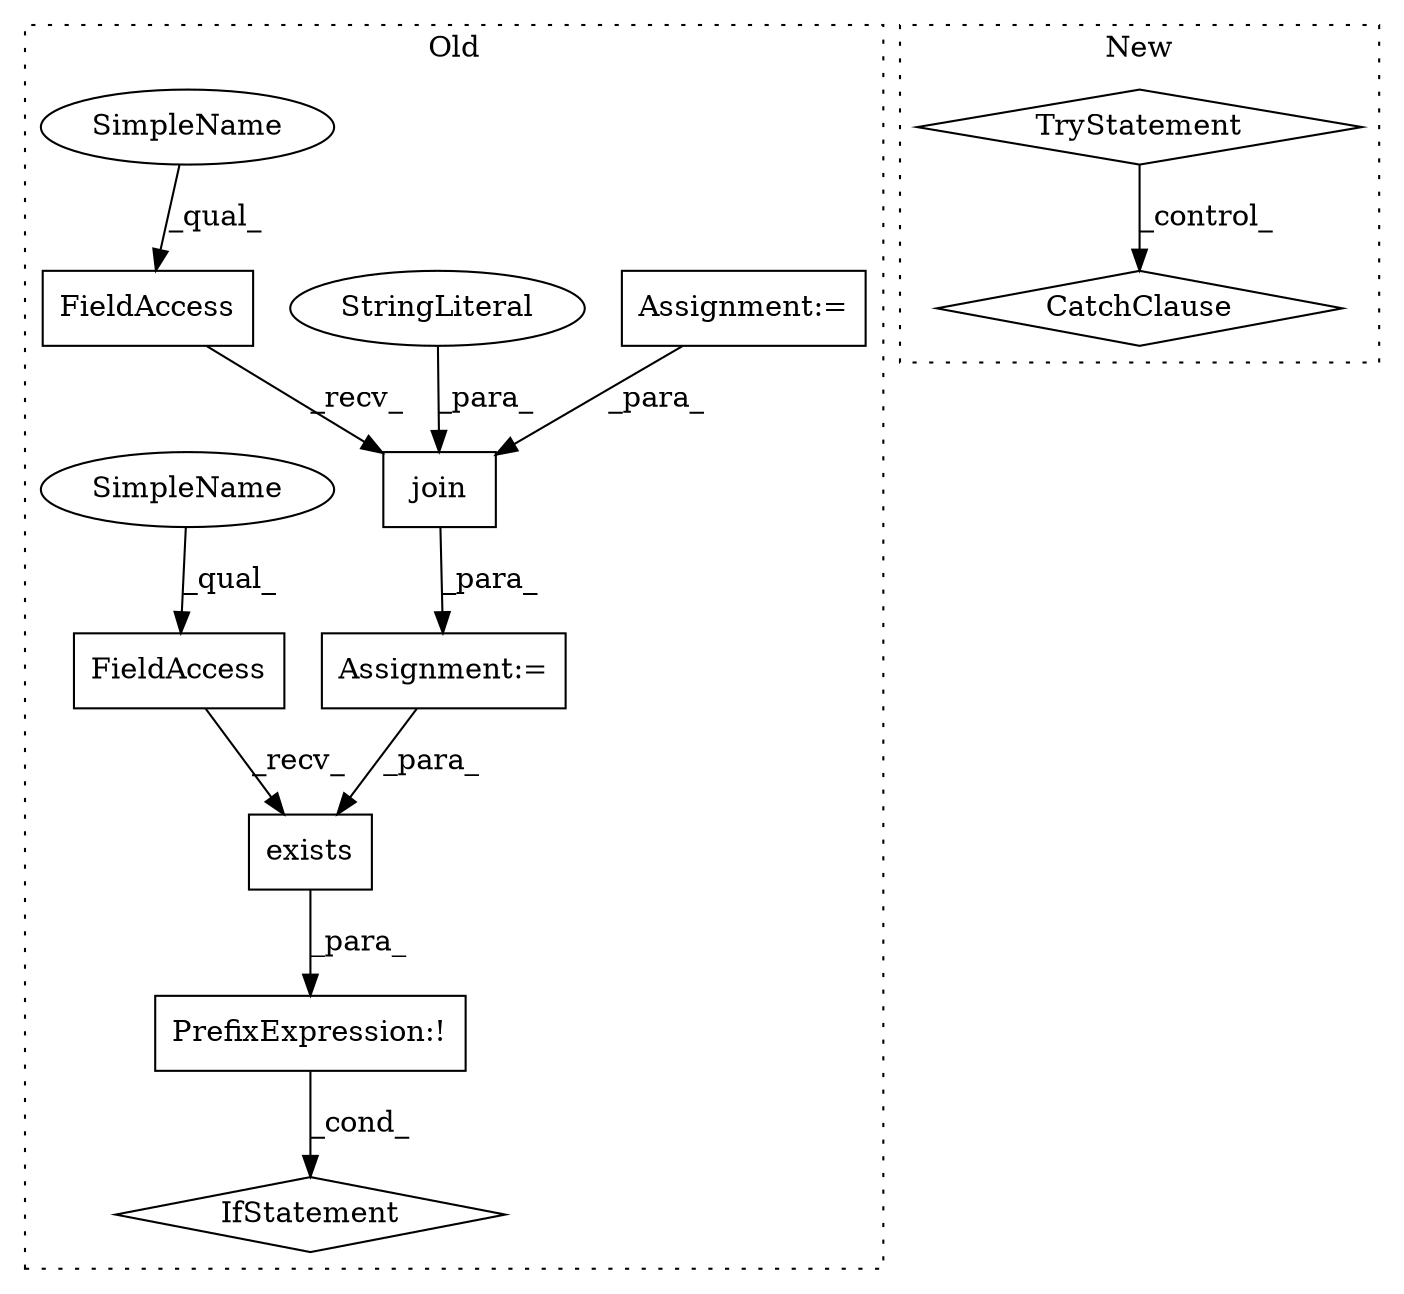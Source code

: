 digraph G {
subgraph cluster0 {
1 [label="exists" a="32" s="35508,35520" l="7,1" shape="box"];
4 [label="IfStatement" a="25" s="35495,35521" l="4,2" shape="diamond"];
5 [label="FieldAccess" a="22" s="35500" l="7" shape="box"];
6 [label="PrefixExpression:!" a="38" s="35499" l="1" shape="box"];
7 [label="FieldAccess" a="22" s="35427" l="7" shape="box"];
8 [label="Assignment:=" a="7" s="35197" l="10" shape="box"];
9 [label="join" a="32" s="35435,35486" l="5,1" shape="box"];
10 [label="StringLiteral" a="45" s="35472" l="8" shape="ellipse"];
11 [label="Assignment:=" a="7" s="35426" l="1" shape="box"];
12 [label="SimpleName" a="42" s="35427" l="2" shape="ellipse"];
13 [label="SimpleName" a="42" s="35500" l="2" shape="ellipse"];
label = "Old";
style="dotted";
}
subgraph cluster1 {
2 [label="CatchClause" a="12" s="35228,35260" l="13,2" shape="diamond"];
3 [label="TryStatement" a="54" s="35170" l="4" shape="diamond"];
label = "New";
style="dotted";
}
1 -> 6 [label="_para_"];
3 -> 2 [label="_control_"];
5 -> 1 [label="_recv_"];
6 -> 4 [label="_cond_"];
7 -> 9 [label="_recv_"];
8 -> 9 [label="_para_"];
9 -> 11 [label="_para_"];
10 -> 9 [label="_para_"];
11 -> 1 [label="_para_"];
12 -> 7 [label="_qual_"];
13 -> 5 [label="_qual_"];
}